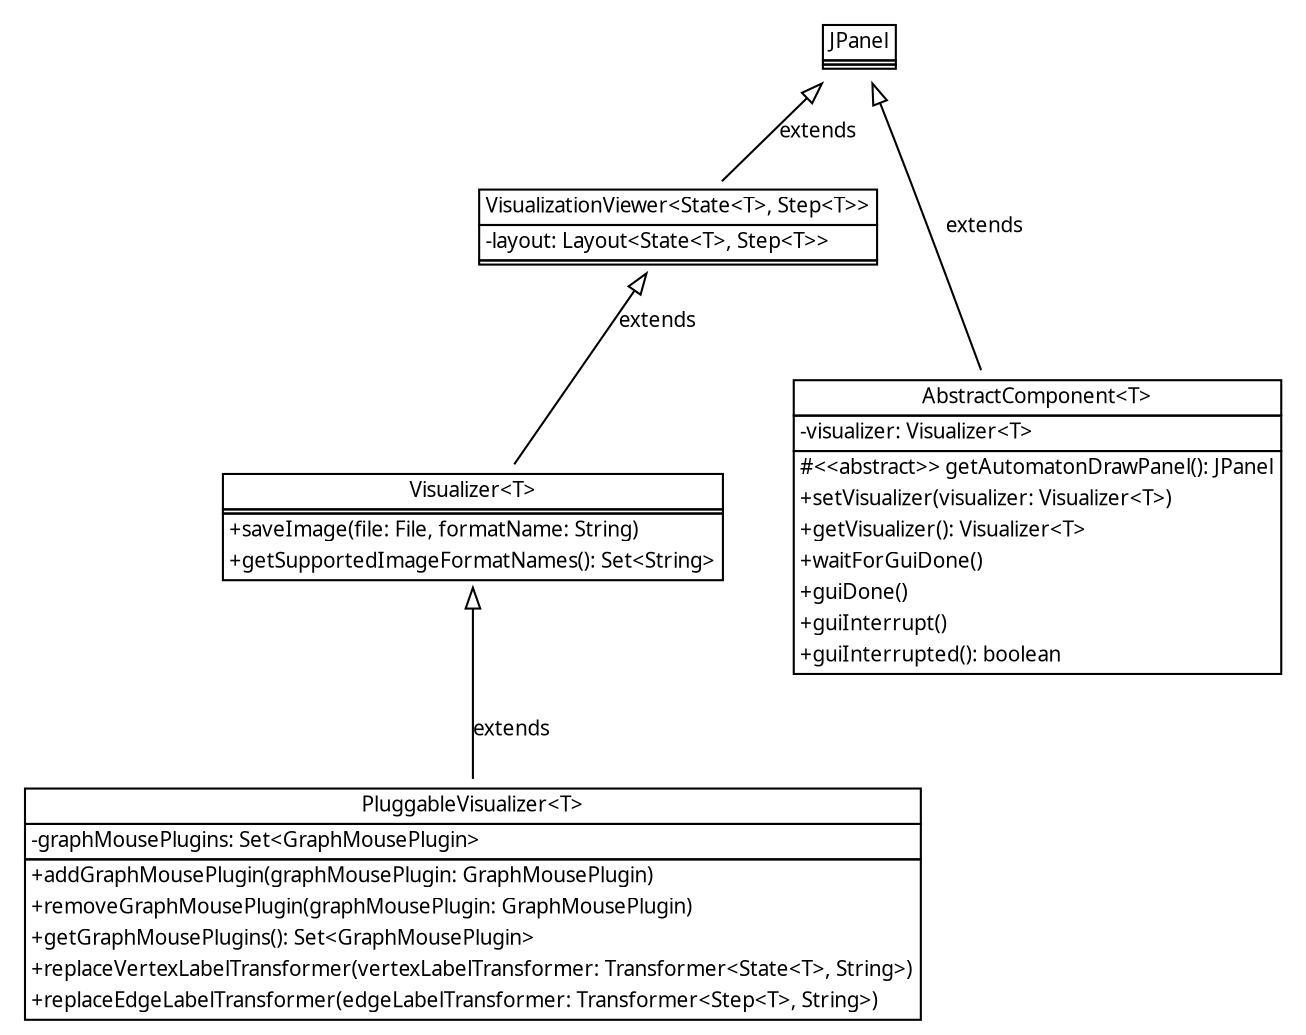 digraph uml_basic_full {
	rankdir = BT;
	node [shape = rectangle, fontname = "TeXGyrePagella-Regular", fontsize = 10];
	edge [fontname = "TeXGyrePagella-Regular", fontsize = 10, arrowhead = empty];

{
	rank = same;

	JPanel [shape = plaintext, label = <
	<table cellspacing="0" cellborder="1" border="0">
		<tr><td>
			<font face="TeXGyrePagella-Bold" point-size="10">JPanel</font>
		</td></tr>
		<tr><td cellpadding="0"></td></tr>
		<tr><td cellpadding="0"></td></tr>
	</table>>];
}

{
	rank = same;

	VisualizationViewer [shape = plaintext, label = <
	<table cellspacing="0" cellborder="1" border="0">
		<tr><td>
			<font face="TeXGyrePagella-Bold" point-size="10">VisualizationViewer&lt;State&lt;T&gt;, Step&lt;T&gt;&gt;</font>
		</td></tr>
		<tr><td cellpadding="0">
			<table cellspacing="0" cellborder="0" border="0">
				<tr><td align="left"><font face="SFTT1000">-layout: Layout&lt;State&lt;T&gt;, Step&lt;T&gt;&gt;</font></td></tr>
			</table>
		</td></tr>
		<tr><td cellpadding="0"></td></tr>
	</table>>];
}

{
	rank = same;

	Visualizer [shape = plaintext, label = <
	<table cellspacing="0" cellborder="1" border="0">
		<tr><td>
			<font face="TeXGyrePagella-BoldItalic" point-size="10">Visualizer&lt;T&gt;</font>
		</td></tr>
		<tr><td cellpadding="0"></td></tr>
		<tr><td cellpadding="0">
			<table cellspacing="0" cellborder="0" border="0">
				<tr><td align="left"><font face="SFTT1000">+saveImage(file: File, formatName: String)</font></td></tr>
				<tr><td align="left"><font face="SFTT1000">+getSupportedImageFormatNames(): Set&lt;String&gt;</font></td></tr>
			</table>
		</td></tr>
	</table>>];
	
	AbstractComponent [shape = plaintext, label = <
	<table cellspacing="0" cellborder="1" border="0">
		<tr><td>
			<font face="TeXGyrePagella-BoldItalic" point-size="10">AbstractComponent&lt;T&gt;</font>
		</td></tr>
		<tr><td cellpadding="0">
			<table cellspacing="0" cellborder="0" border="0">
				<tr><td align="left"><font face="SFTT1000">-visualizer: Visualizer&lt;T&gt;</font></td></tr>
			</table>
		</td></tr>
		<tr><td cellpadding="0">
			<table cellspacing="0" cellborder="0" border="0">
				<tr><td align="left"><font face="SFTT1000">#&lt;&lt;abstract&gt;&gt; getAutomatonDrawPanel(): JPanel</font></td></tr>
				<tr><td align="left"><font face="SFTT1000">+setVisualizer(visualizer: Visualizer&lt;T&gt;)</font></td></tr>
				<tr><td align="left"><font face="SFTT1000">+getVisualizer(): Visualizer&lt;T&gt;</font></td></tr>
				<tr><td align="left"><font face="SFTT1000">+waitForGuiDone()</font></td></tr>
				<tr><td align="left"><font face="SFTT1000">+guiDone()</font></td></tr>
				<tr><td align="left"><font face="SFTT1000">+guiInterrupt()</font></td></tr>
				<tr><td align="left"><font face="SFTT1000">+guiInterrupted(): boolean</font></td></tr>
			</table>
		</td></tr>
	</table>>];
}

{
	rank = same;

	PluggableVisualizer [shape = plaintext, label = <
	<table cellspacing="0" cellborder="1" border="0">
		<tr><td>
			<font face="TeXGyrePagella-BoldItalic" point-size="10">PluggableVisualizer&lt;T&gt;</font>
		</td></tr>
		<tr><td cellpadding="0">
			<table cellspacing="0" cellborder="0" border="0">
				<tr><td align="left"><font face="SFTT1000">-graphMousePlugins: Set&lt;GraphMousePlugin&gt;</font></td></tr>
			</table>
		</td></tr>
		<tr><td cellpadding="0">
			<table cellspacing="0" cellborder="0" border="0">
				<tr><td align="left"><font face="SFTT1000">+addGraphMousePlugin(graphMousePlugin: GraphMousePlugin)</font></td></tr>
				<tr><td align="left"><font face="SFTT1000">+removeGraphMousePlugin(graphMousePlugin: GraphMousePlugin)</font></td></tr>
				<tr><td align="left"><font face="SFTT1000">+getGraphMousePlugins(): Set&lt;GraphMousePlugin&gt;</font></td></tr>
				<tr><td align="left"><font face="SFTT1000">+replaceVertexLabelTransformer(vertexLabelTransformer: Transformer&lt;State&lt;T&gt;, String&gt;)</font></td></tr>
				<tr><td align="left"><font face="SFTT1000">+replaceEdgeLabelTransformer(edgeLabelTransformer: Transformer&lt;Step&lt;T&gt;, String&gt;)</font></td></tr>
			</table>
		</td></tr>
	</table>>];
}

AbstractComponent -> JPanel [label = "extends"];
VisualizationViewer -> JPanel [label = "extends"];

Visualizer -> VisualizationViewer [label = "extends"];

PluggableVisualizer -> Visualizer [label = "extends"];

}
